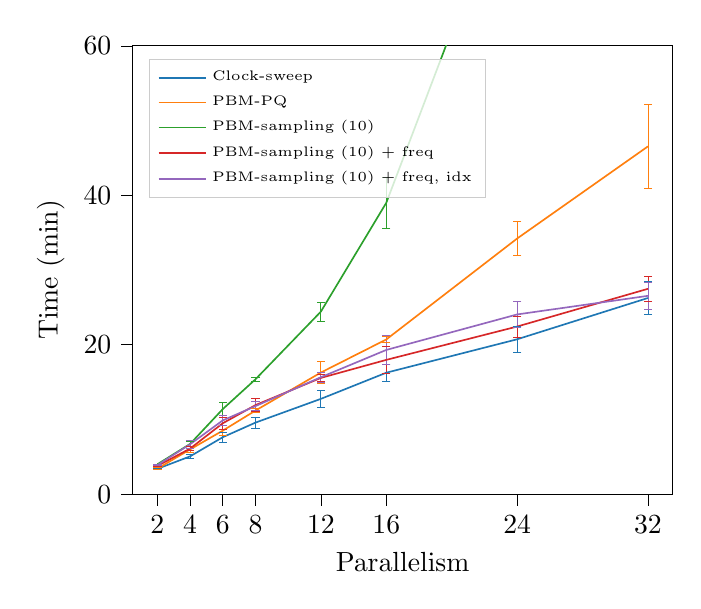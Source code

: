 % This file was created with tikzplotlib v0.10.1.
\begin{tikzpicture}

\definecolor{crimson2143940}{RGB}{214,39,40}
\definecolor{darkgray176}{RGB}{176,176,176}
\definecolor{darkorange25512714}{RGB}{255,127,14}
\definecolor{forestgreen4416044}{RGB}{44,160,44}
\definecolor{lightgray204}{RGB}{204,204,204}
\definecolor{mediumpurple148103189}{RGB}{148,103,189}
\definecolor{steelblue31119180}{RGB}{31,119,180}

\begin{axis}[
legend cell align={left},
legend style={
  font=\tiny,
  fill opacity=0.8,
  draw opacity=1,
  text opacity=1,
  at={(0.03,0.97)},
  anchor=north west,
  draw=lightgray204
},
tick align=outside,
tick pos=left,
%title={Time vs parallelism - Sequential index scans},
x grid style={darkgray176},
xlabel={Parallelism},
xtick=data,
xmin=0.5, xmax=33.5,
xtick style={color=black},
y grid style={darkgray176},
ylabel={Time (min)},
ymin=0, ymax=60,
ytick style={color=black}
]
\path [draw=steelblue31119180, line width=0.3px]
(axis cs:2,3.288)
--(axis cs:2,3.479);

\path [draw=steelblue31119180, line width=0.3px]
(axis cs:4,4.741)
--(axis cs:4,5.359);

\path [draw=steelblue31119180, line width=0.3px]
(axis cs:6,6.973)
--(axis cs:6,8.26);

\path [draw=steelblue31119180, line width=0.3px]
(axis cs:8,8.829)
--(axis cs:8,10.311);

\path [draw=steelblue31119180, line width=0.3px]
(axis cs:12,11.607)
--(axis cs:12,13.893);

\path [draw=steelblue31119180, line width=0.3px]
(axis cs:16,15.101)
--(axis cs:16,17.399);

\path [draw=steelblue31119180, line width=0.3px]
(axis cs:24,19.001)
--(axis cs:24,22.439);

\path [draw=steelblue31119180, line width=0.3px]
(axis cs:32,24.074)
--(axis cs:32,28.42);

\addplot [line width=0.3px, steelblue31119180, mark=-, mark size=1.5, mark options={solid}, only marks, forget plot]
table {%
2 3.288
4 4.741
6 6.973
8 8.829
12 11.607
16 15.101
24 19.001
32 24.074
};
\addplot [line width=0.3px, steelblue31119180, mark=-, mark size=1.5, mark options={solid}, only marks, forget plot]
table {%
2 3.479
4 5.359
6 8.26
8 10.311
12 13.893
16 17.399
24 22.439
32 28.42
};
\path [draw=darkorange25512714, line width=0.3px]
(axis cs:2,3.25)
--(axis cs:2,3.55);

\path [draw=darkorange25512714, line width=0.3px]
(axis cs:4,5.549)
--(axis cs:4,6.411);

\path [draw=darkorange25512714, line width=0.3px]
(axis cs:6,7.852)
--(axis cs:6,9.141);

\path [draw=darkorange25512714, line width=0.3px]
(axis cs:8,10.916)
--(axis cs:8,11.451);

\path [draw=darkorange25512714, line width=0.3px]
(axis cs:12,14.762)
--(axis cs:12,17.784);

\path [draw=darkorange25512714, line width=0.3px]
(axis cs:16,20.262)
--(axis cs:16,21.138);

\path [draw=darkorange25512714, line width=0.3px]
(axis cs:24,31.938)
--(axis cs:24,36.475);

\path [draw=darkorange25512714, line width=0.3px]
(axis cs:32,40.952)
--(axis cs:32,52.121);

\addplot [line width=0.3px, darkorange25512714, mark=-, mark size=1.5, mark options={solid}, only marks, forget plot]
table {%
2 3.25
4 5.549
6 7.852
8 10.916
12 14.762
16 20.262
24 31.938
32 40.952
};
\addplot [line width=0.3px, darkorange25512714, mark=-, mark size=1.5, mark options={solid}, only marks, forget plot]
table {%
2 3.55
4 6.411
6 9.141
8 11.451
12 17.784
16 21.138
24 36.475
32 52.121
};
\path [draw=forestgreen4416044, line width=0.3px]
(axis cs:2,3.958)
--(axis cs:2,4.029);

\path [draw=forestgreen4416044, line width=0.3px]
(axis cs:4,6.33)
--(axis cs:4,7.097);

\path [draw=forestgreen4416044, line width=0.3px]
(axis cs:6,10.476)
--(axis cs:6,12.284);

\path [draw=forestgreen4416044, line width=0.3px]
(axis cs:8,15.064)
--(axis cs:8,15.669);

\path [draw=forestgreen4416044, line width=0.3px]
(axis cs:12,23.18)
--(axis cs:12,25.673);

\path [draw=forestgreen4416044, line width=0.3px]
(axis cs:16,35.615)
--(axis cs:16,42.365);

\path [draw=forestgreen4416044, line width=0.3px]
(axis cs:24,76.246)
--(axis cs:24,93.92);

\addplot [line width=0.3px, forestgreen4416044, mark=-, mark size=1.5, mark options={solid}, only marks, forget plot]
table {%
2 3.958
4 6.33
6 10.476
8 15.064
12 23.18
16 35.615
24 76.246
};
\addplot [line width=0.3px, forestgreen4416044, mark=-, mark size=1.5, mark options={solid}, only marks, forget plot]
table {%
2 4.029
4 7.097
6 12.284
8 15.669
12 25.673
16 42.365
24 93.92
};
\path [draw=crimson2143940, line width=0.3px]
(axis cs:2,3.688)
--(axis cs:2,3.852);

\path [draw=crimson2143940, line width=0.3px]
(axis cs:4,5.794)
--(axis cs:4,6.393);

\path [draw=crimson2143940, line width=0.3px]
(axis cs:6,8.642)
--(axis cs:6,10.325);

\path [draw=crimson2143940, line width=0.3px]
(axis cs:8,11.038)
--(axis cs:8,12.788);

\path [draw=crimson2143940, line width=0.3px]
(axis cs:12,15.024)
--(axis cs:12,16.083);

\path [draw=crimson2143940, line width=0.3px]
(axis cs:16,16.206)
--(axis cs:16,19.727);

\path [draw=crimson2143940, line width=0.3px]
(axis cs:24,21.021)
--(axis cs:24,23.832);

\path [draw=crimson2143940, line width=0.3px]
(axis cs:32,25.842)
--(axis cs:32,29.111);

\addplot [line width=0.3px, crimson2143940, mark=-, mark size=1.5, mark options={solid}, only marks, forget plot]
table {%
2 3.688
4 5.794
6 8.642
8 11.038
12 15.024
16 16.206
24 21.021
32 25.842
};
\addplot [line width=0.3px, crimson2143940, mark=-, mark size=1.5, mark options={solid}, only marks, forget plot]
table {%
2 3.852
4 6.393
6 10.325
8 12.788
12 16.083
16 19.727
24 23.832
32 29.111
};
\path [draw=mediumpurple148103189, line width=0.3px]
(axis cs:2,3.785)
--(axis cs:2,3.969);

\path [draw=mediumpurple148103189, line width=0.3px]
(axis cs:4,6.088)
--(axis cs:4,7.252);

\path [draw=mediumpurple148103189, line width=0.3px]
(axis cs:6,9.256)
--(axis cs:6,10.477);

\path [draw=mediumpurple148103189, line width=0.3px]
(axis cs:8,11.18)
--(axis cs:8,12.373);

\path [draw=mediumpurple148103189, line width=0.3px]
(axis cs:12,14.98)
--(axis cs:12,16.314);

\path [draw=mediumpurple148103189, line width=0.3px]
(axis cs:16,17.298)
--(axis cs:16,21.296);

\path [draw=mediumpurple148103189, line width=0.3px]
(axis cs:24,22.258)
--(axis cs:24,25.835);

\path [draw=mediumpurple148103189, line width=0.3px]
(axis cs:32,24.765)
--(axis cs:32,28.309);

\addplot [line width=0.3px, mediumpurple148103189, mark=-, mark size=1.5, mark options={solid}, only marks, forget plot]
table {%
2 3.785
4 6.088
6 9.256
8 11.18
12 14.98
16 17.298
24 22.258
32 24.765
};
\addplot [line width=0.3px, mediumpurple148103189, mark=-, mark size=1.5, mark options={solid}, only marks, forget plot]
table {%
2 3.969
4 7.252
6 10.477
8 12.373
12 16.314
16 21.296
24 25.835
32 28.309
};
\addplot [semithick, steelblue31119180]
table {%
2 3.383
4 5.05
6 7.617
8 9.57
12 12.75
16 16.25
24 20.72
32 26.247
};
\addlegendentry{Clock-sweep}
\addplot [semithick, darkorange25512714]
table {%
2 3.4
4 5.98
6 8.497
8 11.183
12 16.273
16 20.7
24 34.207
32 46.537
};
\addlegendentry{PBM-PQ}
\addplot [semithick, forestgreen4416044]
table {%
2 3.993
4 6.713
6 11.38
8 15.367
12 24.427
16 38.99
24 85.083
};
\addlegendentry{PBM-sampling (10)}
\addplot [semithick, crimson2143940]
table {%
2 3.77
4 6.093
6 9.483
8 11.913
12 15.553
16 17.967
24 22.427
32 27.477
};
\addlegendentry{PBM-sampling (10) + freq}
\addplot [semithick, mediumpurple148103189]
table {%
2 3.877
4 6.67
6 9.867
8 11.777
12 15.647
16 19.297
24 24.047
32 26.537
};
\addlegendentry{PBM-sampling (10) + freq, idx}
\end{axis}

\end{tikzpicture}
